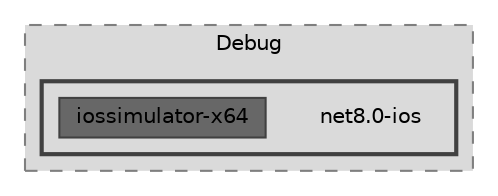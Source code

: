digraph "obj/Debug/net8.0-ios"
{
 // LATEX_PDF_SIZE
  bgcolor="transparent";
  edge [fontname=Helvetica,fontsize=10,labelfontname=Helvetica,labelfontsize=10];
  node [fontname=Helvetica,fontsize=10,shape=box,height=0.2,width=0.4];
  compound=true
  subgraph clusterdir_a71c3b2ad23b9ff58220dd012d201987 {
    graph [ bgcolor="#dadada", pencolor="grey50", label="Debug", fontname=Helvetica,fontsize=10 style="filled,dashed", URL="dir_a71c3b2ad23b9ff58220dd012d201987.html",tooltip=""]
  subgraph clusterdir_60f5d410b2eff155e40e51240adde7bb {
    graph [ bgcolor="#dadada", pencolor="grey25", label="", fontname=Helvetica,fontsize=10 style="filled,bold", URL="dir_60f5d410b2eff155e40e51240adde7bb.html",tooltip=""]
    dir_60f5d410b2eff155e40e51240adde7bb [shape=plaintext, label="net8.0-ios"];
  dir_ab40626c0b812be7e90e6182d8e60935 [label="iossimulator-x64", fillcolor="#676767", color="grey25", style="filled", URL="dir_ab40626c0b812be7e90e6182d8e60935.html",tooltip=""];
  }
  }
}
